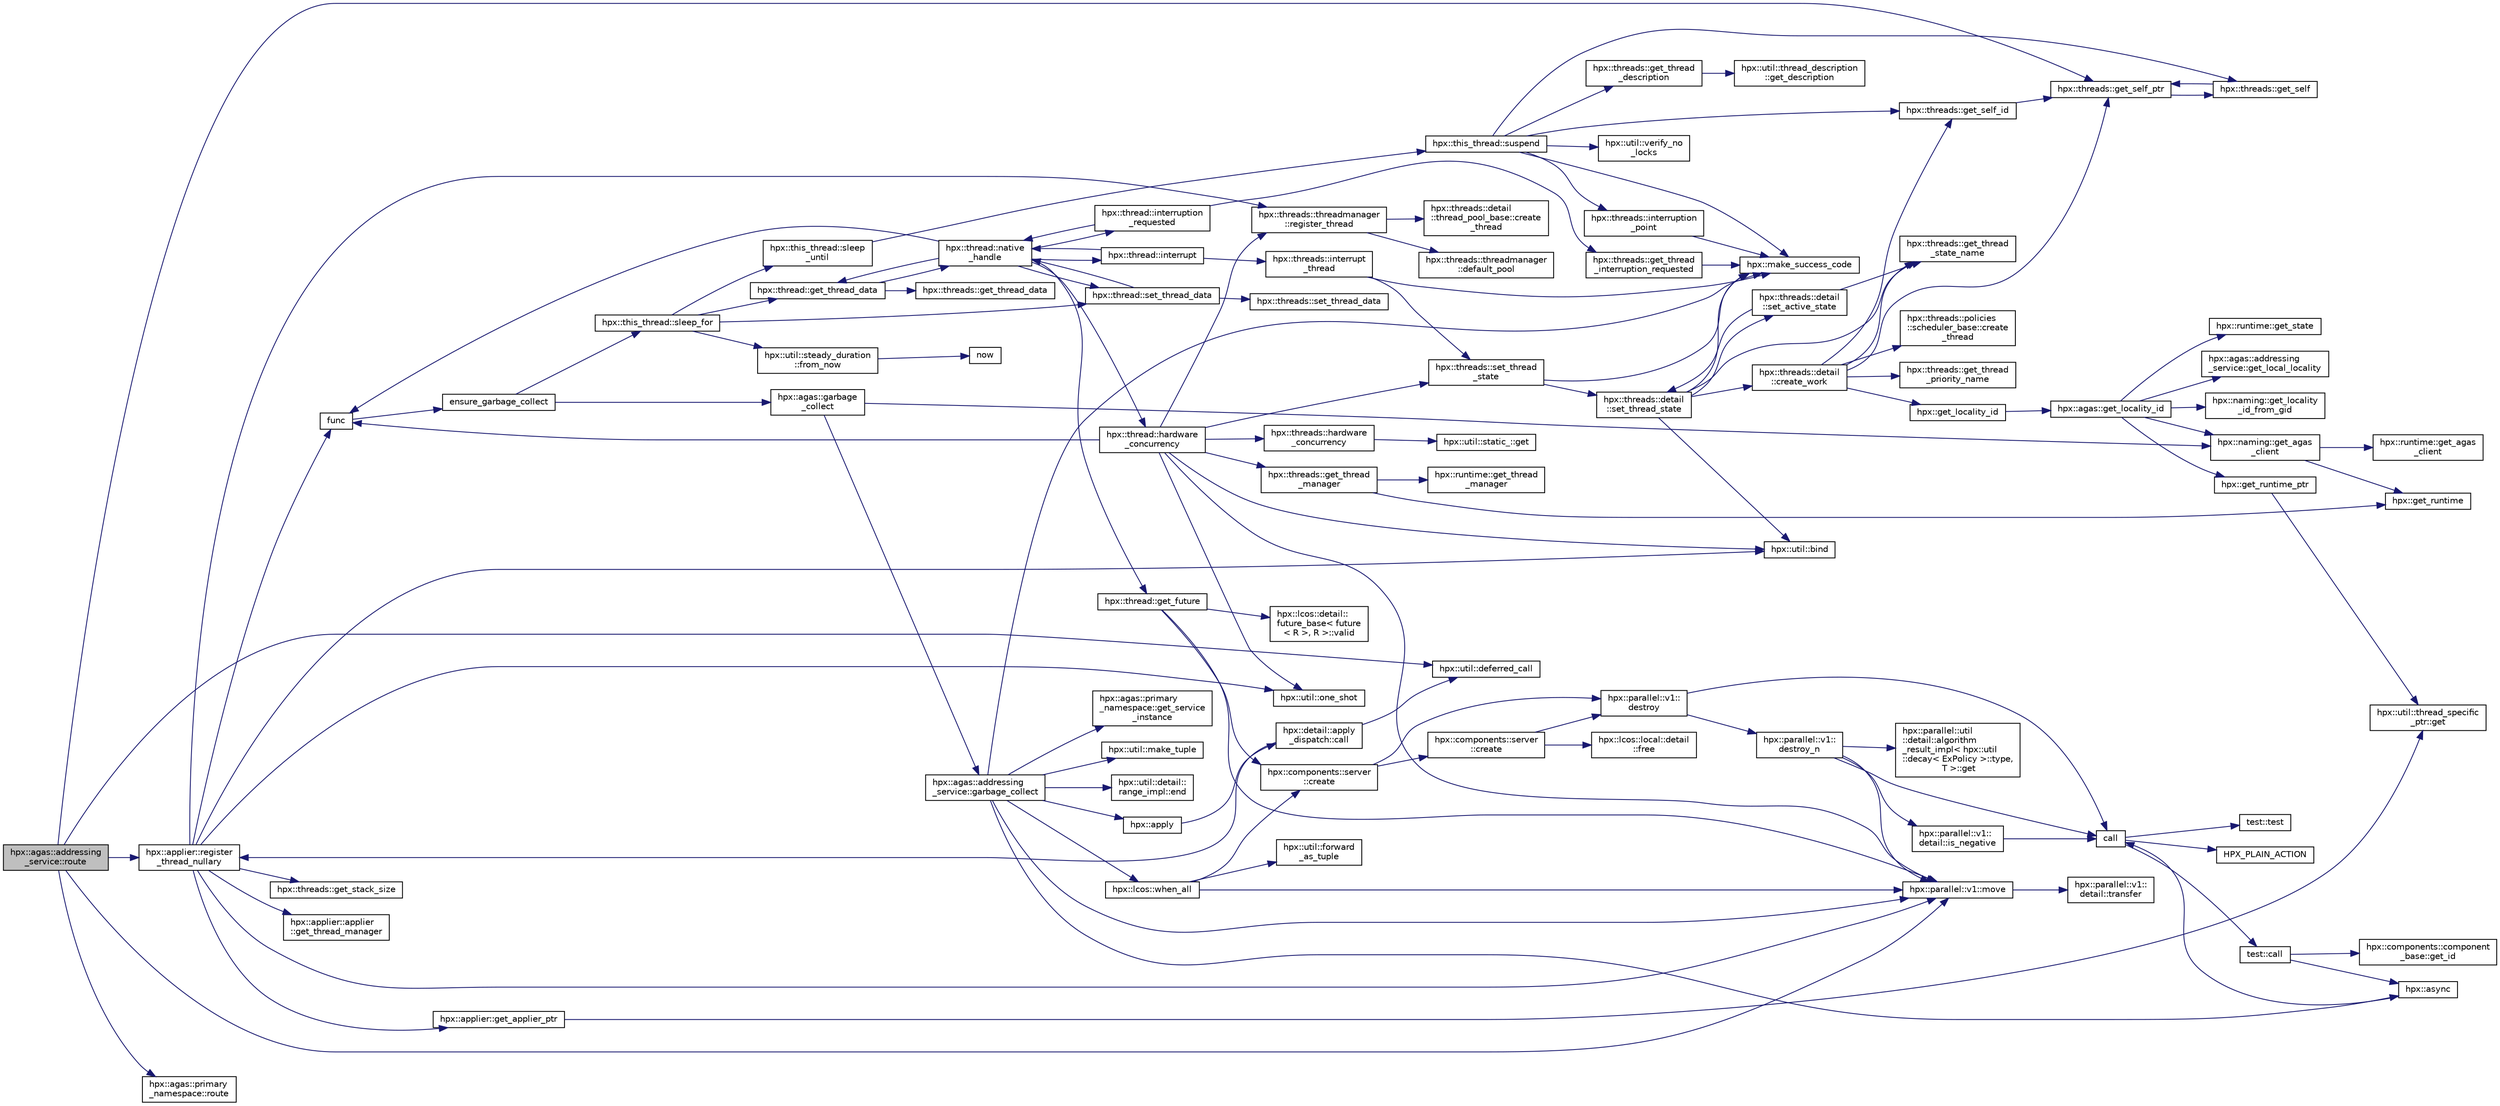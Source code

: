 digraph "hpx::agas::addressing_service::route"
{
  edge [fontname="Helvetica",fontsize="10",labelfontname="Helvetica",labelfontsize="10"];
  node [fontname="Helvetica",fontsize="10",shape=record];
  rankdir="LR";
  Node6997 [label="hpx::agas::addressing\l_service::route",height=0.2,width=0.4,color="black", fillcolor="grey75", style="filled", fontcolor="black"];
  Node6997 -> Node6998 [color="midnightblue",fontsize="10",style="solid",fontname="Helvetica"];
  Node6998 [label="hpx::threads::get_self_ptr",height=0.2,width=0.4,color="black", fillcolor="white", style="filled",URL="$d7/d28/namespacehpx_1_1threads.html#a22877ae347ad884cde3a51397dad6c53"];
  Node6998 -> Node6999 [color="midnightblue",fontsize="10",style="solid",fontname="Helvetica"];
  Node6999 [label="hpx::threads::get_self",height=0.2,width=0.4,color="black", fillcolor="white", style="filled",URL="$d7/d28/namespacehpx_1_1threads.html#a07daf4d6d29233f20d66d41ab7b5b8e8"];
  Node6999 -> Node6998 [color="midnightblue",fontsize="10",style="solid",fontname="Helvetica"];
  Node6997 -> Node7000 [color="midnightblue",fontsize="10",style="solid",fontname="Helvetica"];
  Node7000 [label="hpx::applier::register\l_thread_nullary",height=0.2,width=0.4,color="black", fillcolor="white", style="filled",URL="$d8/dcb/namespacehpx_1_1applier.html#a401cd1145927e58d74d1eb52aaccd936"];
  Node7000 -> Node7001 [color="midnightblue",fontsize="10",style="solid",fontname="Helvetica"];
  Node7001 [label="hpx::applier::get_applier_ptr",height=0.2,width=0.4,color="black", fillcolor="white", style="filled",URL="$d8/dcb/namespacehpx_1_1applier.html#a617483cf2b77ad3a0aa428ade7b35299"];
  Node7001 -> Node7002 [color="midnightblue",fontsize="10",style="solid",fontname="Helvetica"];
  Node7002 [label="hpx::util::thread_specific\l_ptr::get",height=0.2,width=0.4,color="black", fillcolor="white", style="filled",URL="$d4/d4c/structhpx_1_1util_1_1thread__specific__ptr.html#a3b27d8520710478aa41d1f74206bdba9"];
  Node7000 -> Node7003 [color="midnightblue",fontsize="10",style="solid",fontname="Helvetica"];
  Node7003 [label="func",height=0.2,width=0.4,color="black", fillcolor="white", style="filled",URL="$d8/dfd/id__type__ref__counting__1032_8cpp.html#ab811b86ea5107ffb3351fcaa29d2c652"];
  Node7003 -> Node7004 [color="midnightblue",fontsize="10",style="solid",fontname="Helvetica"];
  Node7004 [label="ensure_garbage_collect",height=0.2,width=0.4,color="black", fillcolor="white", style="filled",URL="$d8/dfd/id__type__ref__counting__1032_8cpp.html#a5264b94bf7c262ac0e521fb290d476d5"];
  Node7004 -> Node7005 [color="midnightblue",fontsize="10",style="solid",fontname="Helvetica"];
  Node7005 [label="hpx::this_thread::sleep_for",height=0.2,width=0.4,color="black", fillcolor="white", style="filled",URL="$d9/d52/namespacehpx_1_1this__thread.html#afc042a5a5fa52eef2d1d177a343435cf"];
  Node7005 -> Node7006 [color="midnightblue",fontsize="10",style="solid",fontname="Helvetica"];
  Node7006 [label="hpx::this_thread::sleep\l_until",height=0.2,width=0.4,color="black", fillcolor="white", style="filled",URL="$d9/d52/namespacehpx_1_1this__thread.html#ae12a853980115b23ff0ab8ca06622658"];
  Node7006 -> Node7007 [color="midnightblue",fontsize="10",style="solid",fontname="Helvetica"];
  Node7007 [label="hpx::this_thread::suspend",height=0.2,width=0.4,color="black", fillcolor="white", style="filled",URL="$d9/d52/namespacehpx_1_1this__thread.html#aca220026fb3014c0881d129fe31c0073"];
  Node7007 -> Node6999 [color="midnightblue",fontsize="10",style="solid",fontname="Helvetica"];
  Node7007 -> Node7008 [color="midnightblue",fontsize="10",style="solid",fontname="Helvetica"];
  Node7008 [label="hpx::threads::get_self_id",height=0.2,width=0.4,color="black", fillcolor="white", style="filled",URL="$d7/d28/namespacehpx_1_1threads.html#afafe0f900b9fac3d4ed3c747625c1cfe"];
  Node7008 -> Node6998 [color="midnightblue",fontsize="10",style="solid",fontname="Helvetica"];
  Node7007 -> Node7009 [color="midnightblue",fontsize="10",style="solid",fontname="Helvetica"];
  Node7009 [label="hpx::threads::interruption\l_point",height=0.2,width=0.4,color="black", fillcolor="white", style="filled",URL="$d7/d28/namespacehpx_1_1threads.html#ada6ec56a12b050707311d8c628089059"];
  Node7009 -> Node7010 [color="midnightblue",fontsize="10",style="solid",fontname="Helvetica"];
  Node7010 [label="hpx::make_success_code",height=0.2,width=0.4,color="black", fillcolor="white", style="filled",URL="$d8/d83/namespacehpx.html#a0e8512a8f49e2a6c8185061181419d8f",tooltip="Returns error_code(hpx::success, \"success\", mode). "];
  Node7007 -> Node7011 [color="midnightblue",fontsize="10",style="solid",fontname="Helvetica"];
  Node7011 [label="hpx::util::verify_no\l_locks",height=0.2,width=0.4,color="black", fillcolor="white", style="filled",URL="$df/dad/namespacehpx_1_1util.html#ae0e1837ee6f09b79b26c2e788d2e9fc9"];
  Node7007 -> Node7012 [color="midnightblue",fontsize="10",style="solid",fontname="Helvetica"];
  Node7012 [label="hpx::threads::get_thread\l_description",height=0.2,width=0.4,color="black", fillcolor="white", style="filled",URL="$d7/d28/namespacehpx_1_1threads.html#a42fc18a7a680f4e8bc633a4b4c956701"];
  Node7012 -> Node7013 [color="midnightblue",fontsize="10",style="solid",fontname="Helvetica"];
  Node7013 [label="hpx::util::thread_description\l::get_description",height=0.2,width=0.4,color="black", fillcolor="white", style="filled",URL="$df/d9e/structhpx_1_1util_1_1thread__description.html#a8c834e14eca6eb228188022577f9f952"];
  Node7007 -> Node7010 [color="midnightblue",fontsize="10",style="solid",fontname="Helvetica"];
  Node7005 -> Node7014 [color="midnightblue",fontsize="10",style="solid",fontname="Helvetica"];
  Node7014 [label="hpx::util::steady_duration\l::from_now",height=0.2,width=0.4,color="black", fillcolor="white", style="filled",URL="$d9/d4f/classhpx_1_1util_1_1steady__duration.html#a0132206d767cd0f7395507b40111a153"];
  Node7014 -> Node7015 [color="midnightblue",fontsize="10",style="solid",fontname="Helvetica"];
  Node7015 [label="now",height=0.2,width=0.4,color="black", fillcolor="white", style="filled",URL="$de/db3/1d__stencil__1__omp_8cpp.html#a89e9667753dccfac455bd37a7a3a7b16"];
  Node7005 -> Node7016 [color="midnightblue",fontsize="10",style="solid",fontname="Helvetica"];
  Node7016 [label="hpx::thread::get_thread_data",height=0.2,width=0.4,color="black", fillcolor="white", style="filled",URL="$de/d9b/classhpx_1_1thread.html#a4535ef82cec3b953d2c941d20e3e3904"];
  Node7016 -> Node7017 [color="midnightblue",fontsize="10",style="solid",fontname="Helvetica"];
  Node7017 [label="hpx::threads::get_thread_data",height=0.2,width=0.4,color="black", fillcolor="white", style="filled",URL="$d7/d28/namespacehpx_1_1threads.html#a8737931ff6303807225f735b2b384ae4"];
  Node7016 -> Node7018 [color="midnightblue",fontsize="10",style="solid",fontname="Helvetica"];
  Node7018 [label="hpx::thread::native\l_handle",height=0.2,width=0.4,color="black", fillcolor="white", style="filled",URL="$de/d9b/classhpx_1_1thread.html#acf48190d264ab64c1c4ec99d0b421b5a"];
  Node7018 -> Node7019 [color="midnightblue",fontsize="10",style="solid",fontname="Helvetica"];
  Node7019 [label="hpx::thread::hardware\l_concurrency",height=0.2,width=0.4,color="black", fillcolor="white", style="filled",URL="$de/d9b/classhpx_1_1thread.html#a8e4fff210e02485ba493bc3a2a956c03"];
  Node7019 -> Node7020 [color="midnightblue",fontsize="10",style="solid",fontname="Helvetica"];
  Node7020 [label="hpx::threads::hardware\l_concurrency",height=0.2,width=0.4,color="black", fillcolor="white", style="filled",URL="$d7/d28/namespacehpx_1_1threads.html#aa8752a235478d2ad7b5ac467b63ab527"];
  Node7020 -> Node7021 [color="midnightblue",fontsize="10",style="solid",fontname="Helvetica"];
  Node7021 [label="hpx::util::static_::get",height=0.2,width=0.4,color="black", fillcolor="white", style="filled",URL="$d3/dbb/structhpx_1_1util_1_1static__.html#a2967c633948a3bf17a3b5405ef5a8318"];
  Node7019 -> Node7003 [color="midnightblue",fontsize="10",style="solid",fontname="Helvetica"];
  Node7019 -> Node7022 [color="midnightblue",fontsize="10",style="solid",fontname="Helvetica"];
  Node7022 [label="hpx::util::bind",height=0.2,width=0.4,color="black", fillcolor="white", style="filled",URL="$df/dad/namespacehpx_1_1util.html#ad844caedf82a0173d6909d910c3e48c6"];
  Node7019 -> Node7023 [color="midnightblue",fontsize="10",style="solid",fontname="Helvetica"];
  Node7023 [label="hpx::util::one_shot",height=0.2,width=0.4,color="black", fillcolor="white", style="filled",URL="$df/dad/namespacehpx_1_1util.html#a273e61be42a72415291e0ec0a4f28c7a"];
  Node7019 -> Node7024 [color="midnightblue",fontsize="10",style="solid",fontname="Helvetica"];
  Node7024 [label="hpx::parallel::v1::move",height=0.2,width=0.4,color="black", fillcolor="white", style="filled",URL="$db/db9/namespacehpx_1_1parallel_1_1v1.html#aa7c4ede081ce786c9d1eb1adff495cfc"];
  Node7024 -> Node7025 [color="midnightblue",fontsize="10",style="solid",fontname="Helvetica"];
  Node7025 [label="hpx::parallel::v1::\ldetail::transfer",height=0.2,width=0.4,color="black", fillcolor="white", style="filled",URL="$d2/ddd/namespacehpx_1_1parallel_1_1v1_1_1detail.html#ab1b56a05e1885ca7cc7ffa1804dd2f3c"];
  Node7019 -> Node7026 [color="midnightblue",fontsize="10",style="solid",fontname="Helvetica"];
  Node7026 [label="hpx::threads::get_thread\l_manager",height=0.2,width=0.4,color="black", fillcolor="white", style="filled",URL="$d7/d28/namespacehpx_1_1threads.html#a076973c3a53beadde7d967e22c4f6cce"];
  Node7026 -> Node7027 [color="midnightblue",fontsize="10",style="solid",fontname="Helvetica"];
  Node7027 [label="hpx::get_runtime",height=0.2,width=0.4,color="black", fillcolor="white", style="filled",URL="$d8/d83/namespacehpx.html#aef902cc6c7dd3b9fbadf34d1e850a070"];
  Node7026 -> Node7028 [color="midnightblue",fontsize="10",style="solid",fontname="Helvetica"];
  Node7028 [label="hpx::runtime::get_thread\l_manager",height=0.2,width=0.4,color="black", fillcolor="white", style="filled",URL="$d0/d7b/classhpx_1_1runtime.html#a865b12d57fcd44a8d3dda3e35414f563"];
  Node7019 -> Node7029 [color="midnightblue",fontsize="10",style="solid",fontname="Helvetica"];
  Node7029 [label="hpx::threads::threadmanager\l::register_thread",height=0.2,width=0.4,color="black", fillcolor="white", style="filled",URL="$d5/daa/classhpx_1_1threads_1_1threadmanager.html#a7f79c7578e08a60ca45eb276ce8133d8"];
  Node7029 -> Node7030 [color="midnightblue",fontsize="10",style="solid",fontname="Helvetica"];
  Node7030 [label="hpx::threads::threadmanager\l::default_pool",height=0.2,width=0.4,color="black", fillcolor="white", style="filled",URL="$d5/daa/classhpx_1_1threads_1_1threadmanager.html#a851f067d03b5dd1c5e6a9a6a841e05df"];
  Node7029 -> Node7031 [color="midnightblue",fontsize="10",style="solid",fontname="Helvetica"];
  Node7031 [label="hpx::threads::detail\l::thread_pool_base::create\l_thread",height=0.2,width=0.4,color="black", fillcolor="white", style="filled",URL="$de/dae/classhpx_1_1threads_1_1detail_1_1thread__pool__base.html#ad35d3779eef6f4528e62a26d71b34b34"];
  Node7019 -> Node7032 [color="midnightblue",fontsize="10",style="solid",fontname="Helvetica"];
  Node7032 [label="hpx::threads::set_thread\l_state",height=0.2,width=0.4,color="black", fillcolor="white", style="filled",URL="$d7/d28/namespacehpx_1_1threads.html#ac0690ad16ad778bcc79dcd727cc33025",tooltip="Set the thread state of the thread referenced by the thread_id id. "];
  Node7032 -> Node7010 [color="midnightblue",fontsize="10",style="solid",fontname="Helvetica"];
  Node7032 -> Node7033 [color="midnightblue",fontsize="10",style="solid",fontname="Helvetica"];
  Node7033 [label="hpx::threads::detail\l::set_thread_state",height=0.2,width=0.4,color="black", fillcolor="white", style="filled",URL="$d2/dd1/namespacehpx_1_1threads_1_1detail.html#af85ddc854c4a149bf1738eb1b111b9ab"];
  Node7033 -> Node7034 [color="midnightblue",fontsize="10",style="solid",fontname="Helvetica"];
  Node7034 [label="hpx::threads::get_thread\l_state_name",height=0.2,width=0.4,color="black", fillcolor="white", style="filled",URL="$d7/d28/namespacehpx_1_1threads.html#a26f91ea8d2195f165c033241c5cd11db"];
  Node7033 -> Node7010 [color="midnightblue",fontsize="10",style="solid",fontname="Helvetica"];
  Node7033 -> Node7022 [color="midnightblue",fontsize="10",style="solid",fontname="Helvetica"];
  Node7033 -> Node7035 [color="midnightblue",fontsize="10",style="solid",fontname="Helvetica"];
  Node7035 [label="hpx::threads::detail\l::set_active_state",height=0.2,width=0.4,color="black", fillcolor="white", style="filled",URL="$d2/dd1/namespacehpx_1_1threads_1_1detail.html#a45884a5bf04ad66a4f259231a3947e76"];
  Node7035 -> Node7034 [color="midnightblue",fontsize="10",style="solid",fontname="Helvetica"];
  Node7035 -> Node7033 [color="midnightblue",fontsize="10",style="solid",fontname="Helvetica"];
  Node7033 -> Node7036 [color="midnightblue",fontsize="10",style="solid",fontname="Helvetica"];
  Node7036 [label="hpx::threads::detail\l::create_work",height=0.2,width=0.4,color="black", fillcolor="white", style="filled",URL="$d2/dd1/namespacehpx_1_1threads_1_1detail.html#ae22384a3c1b1a1940032fad068fb54b1"];
  Node7036 -> Node7034 [color="midnightblue",fontsize="10",style="solid",fontname="Helvetica"];
  Node7036 -> Node7037 [color="midnightblue",fontsize="10",style="solid",fontname="Helvetica"];
  Node7037 [label="hpx::threads::get_thread\l_priority_name",height=0.2,width=0.4,color="black", fillcolor="white", style="filled",URL="$d7/d28/namespacehpx_1_1threads.html#a9c6b2fec0c1cf5b06ff83ce756ca6d42"];
  Node7036 -> Node6998 [color="midnightblue",fontsize="10",style="solid",fontname="Helvetica"];
  Node7036 -> Node7008 [color="midnightblue",fontsize="10",style="solid",fontname="Helvetica"];
  Node7036 -> Node7038 [color="midnightblue",fontsize="10",style="solid",fontname="Helvetica"];
  Node7038 [label="hpx::get_locality_id",height=0.2,width=0.4,color="black", fillcolor="white", style="filled",URL="$d8/d83/namespacehpx.html#a158d7c54a657bb364c1704033010697b",tooltip="Return the number of the locality this function is being called from. "];
  Node7038 -> Node7039 [color="midnightblue",fontsize="10",style="solid",fontname="Helvetica"];
  Node7039 [label="hpx::agas::get_locality_id",height=0.2,width=0.4,color="black", fillcolor="white", style="filled",URL="$dc/d54/namespacehpx_1_1agas.html#a491cc2ddecdf0f1a9129900caa6a4d3e"];
  Node7039 -> Node7040 [color="midnightblue",fontsize="10",style="solid",fontname="Helvetica"];
  Node7040 [label="hpx::get_runtime_ptr",height=0.2,width=0.4,color="black", fillcolor="white", style="filled",URL="$d8/d83/namespacehpx.html#af29daf2bb3e01b4d6495a1742b6cce64"];
  Node7040 -> Node7002 [color="midnightblue",fontsize="10",style="solid",fontname="Helvetica"];
  Node7039 -> Node7041 [color="midnightblue",fontsize="10",style="solid",fontname="Helvetica"];
  Node7041 [label="hpx::runtime::get_state",height=0.2,width=0.4,color="black", fillcolor="white", style="filled",URL="$d0/d7b/classhpx_1_1runtime.html#ab405f80e060dac95d624520f38b0524c"];
  Node7039 -> Node7042 [color="midnightblue",fontsize="10",style="solid",fontname="Helvetica"];
  Node7042 [label="hpx::naming::get_agas\l_client",height=0.2,width=0.4,color="black", fillcolor="white", style="filled",URL="$d4/dc9/namespacehpx_1_1naming.html#a0408fffd5d34b620712a801b0ae3b032"];
  Node7042 -> Node7027 [color="midnightblue",fontsize="10",style="solid",fontname="Helvetica"];
  Node7042 -> Node7043 [color="midnightblue",fontsize="10",style="solid",fontname="Helvetica"];
  Node7043 [label="hpx::runtime::get_agas\l_client",height=0.2,width=0.4,color="black", fillcolor="white", style="filled",URL="$d0/d7b/classhpx_1_1runtime.html#aeb5dddd30d6b9861669af8ad44d1a96a"];
  Node7039 -> Node7044 [color="midnightblue",fontsize="10",style="solid",fontname="Helvetica"];
  Node7044 [label="hpx::agas::addressing\l_service::get_local_locality",height=0.2,width=0.4,color="black", fillcolor="white", style="filled",URL="$db/d58/structhpx_1_1agas_1_1addressing__service.html#ab52c19a37c2a7a006c6c15f90ad0539c"];
  Node7039 -> Node7045 [color="midnightblue",fontsize="10",style="solid",fontname="Helvetica"];
  Node7045 [label="hpx::naming::get_locality\l_id_from_gid",height=0.2,width=0.4,color="black", fillcolor="white", style="filled",URL="$d4/dc9/namespacehpx_1_1naming.html#a7fd43037784560bd04fda9b49e33529f"];
  Node7036 -> Node7046 [color="midnightblue",fontsize="10",style="solid",fontname="Helvetica"];
  Node7046 [label="hpx::threads::policies\l::scheduler_base::create\l_thread",height=0.2,width=0.4,color="black", fillcolor="white", style="filled",URL="$dd/d7e/structhpx_1_1threads_1_1policies_1_1scheduler__base.html#ad3b05cd7f363cc8e8410ce368c3794e0"];
  Node7018 -> Node7047 [color="midnightblue",fontsize="10",style="solid",fontname="Helvetica"];
  Node7047 [label="hpx::thread::interrupt",height=0.2,width=0.4,color="black", fillcolor="white", style="filled",URL="$de/d9b/classhpx_1_1thread.html#ac34d0d033aa743c476a79dbc2e1a8a39"];
  Node7047 -> Node7048 [color="midnightblue",fontsize="10",style="solid",fontname="Helvetica"];
  Node7048 [label="hpx::threads::interrupt\l_thread",height=0.2,width=0.4,color="black", fillcolor="white", style="filled",URL="$d7/d28/namespacehpx_1_1threads.html#a6bdda1a2aab61b9b13d274b5155d7e73"];
  Node7048 -> Node7010 [color="midnightblue",fontsize="10",style="solid",fontname="Helvetica"];
  Node7048 -> Node7032 [color="midnightblue",fontsize="10",style="solid",fontname="Helvetica"];
  Node7047 -> Node7018 [color="midnightblue",fontsize="10",style="solid",fontname="Helvetica"];
  Node7018 -> Node7049 [color="midnightblue",fontsize="10",style="solid",fontname="Helvetica"];
  Node7049 [label="hpx::thread::interruption\l_requested",height=0.2,width=0.4,color="black", fillcolor="white", style="filled",URL="$de/d9b/classhpx_1_1thread.html#a33276bb4c20bbb0b1978944e18ef71b8"];
  Node7049 -> Node7050 [color="midnightblue",fontsize="10",style="solid",fontname="Helvetica"];
  Node7050 [label="hpx::threads::get_thread\l_interruption_requested",height=0.2,width=0.4,color="black", fillcolor="white", style="filled",URL="$d7/d28/namespacehpx_1_1threads.html#ae64a7fdb8b5c8bac7be0c8282672a03b"];
  Node7050 -> Node7010 [color="midnightblue",fontsize="10",style="solid",fontname="Helvetica"];
  Node7049 -> Node7018 [color="midnightblue",fontsize="10",style="solid",fontname="Helvetica"];
  Node7018 -> Node7051 [color="midnightblue",fontsize="10",style="solid",fontname="Helvetica"];
  Node7051 [label="hpx::thread::get_future",height=0.2,width=0.4,color="black", fillcolor="white", style="filled",URL="$de/d9b/classhpx_1_1thread.html#a87fdb0d8da826366fc190ed224900a64"];
  Node7051 -> Node7052 [color="midnightblue",fontsize="10",style="solid",fontname="Helvetica"];
  Node7052 [label="hpx::lcos::detail::\lfuture_base\< future\l\< R \>, R \>::valid",height=0.2,width=0.4,color="black", fillcolor="white", style="filled",URL="$d5/dd7/classhpx_1_1lcos_1_1detail_1_1future__base.html#aaf7beb7374815614363033bd96573e75"];
  Node7051 -> Node7053 [color="midnightblue",fontsize="10",style="solid",fontname="Helvetica"];
  Node7053 [label="hpx::components::server\l::create",height=0.2,width=0.4,color="black", fillcolor="white", style="filled",URL="$d2/da2/namespacehpx_1_1components_1_1server.html#ac776c89f3d68ceb910e8cee9fa937ab4",tooltip="Create arrays of components using their default constructor. "];
  Node7053 -> Node7054 [color="midnightblue",fontsize="10",style="solid",fontname="Helvetica"];
  Node7054 [label="hpx::components::server\l::create",height=0.2,width=0.4,color="black", fillcolor="white", style="filled",URL="$d2/da2/namespacehpx_1_1components_1_1server.html#a77d26de181c97b444565e230577981bd"];
  Node7054 -> Node7055 [color="midnightblue",fontsize="10",style="solid",fontname="Helvetica"];
  Node7055 [label="hpx::lcos::local::detail\l::free",height=0.2,width=0.4,color="black", fillcolor="white", style="filled",URL="$d4/dcb/namespacehpx_1_1lcos_1_1local_1_1detail.html#a55a940f019734e9bb045dc123cd80e48"];
  Node7054 -> Node7056 [color="midnightblue",fontsize="10",style="solid",fontname="Helvetica"];
  Node7056 [label="hpx::parallel::v1::\ldestroy",height=0.2,width=0.4,color="black", fillcolor="white", style="filled",URL="$db/db9/namespacehpx_1_1parallel_1_1v1.html#acf303558375048e8a7cc9a2c2e09477f"];
  Node7056 -> Node7057 [color="midnightblue",fontsize="10",style="solid",fontname="Helvetica"];
  Node7057 [label="call",height=0.2,width=0.4,color="black", fillcolor="white", style="filled",URL="$d2/d67/promise__1620_8cpp.html#a58357f0b82bc761e1d0b9091ed563a70"];
  Node7057 -> Node7058 [color="midnightblue",fontsize="10",style="solid",fontname="Helvetica"];
  Node7058 [label="test::test",height=0.2,width=0.4,color="black", fillcolor="white", style="filled",URL="$d8/d89/structtest.html#ab42d5ece712d716b04cb3f686f297a26"];
  Node7057 -> Node7059 [color="midnightblue",fontsize="10",style="solid",fontname="Helvetica"];
  Node7059 [label="HPX_PLAIN_ACTION",height=0.2,width=0.4,color="black", fillcolor="white", style="filled",URL="$d2/d67/promise__1620_8cpp.html#ab96aab827a4b1fcaf66cfe0ba83fef23"];
  Node7057 -> Node7060 [color="midnightblue",fontsize="10",style="solid",fontname="Helvetica"];
  Node7060 [label="test::call",height=0.2,width=0.4,color="black", fillcolor="white", style="filled",URL="$d8/d89/structtest.html#aeb29e7ed6518b9426ccf1344c52620ae"];
  Node7060 -> Node7061 [color="midnightblue",fontsize="10",style="solid",fontname="Helvetica"];
  Node7061 [label="hpx::async",height=0.2,width=0.4,color="black", fillcolor="white", style="filled",URL="$d8/d83/namespacehpx.html#acb7d8e37b73b823956ce144f9a57eaa4"];
  Node7061 -> Node7057 [color="midnightblue",fontsize="10",style="solid",fontname="Helvetica"];
  Node7060 -> Node7062 [color="midnightblue",fontsize="10",style="solid",fontname="Helvetica"];
  Node7062 [label="hpx::components::component\l_base::get_id",height=0.2,width=0.4,color="black", fillcolor="white", style="filled",URL="$d2/de6/classhpx_1_1components_1_1component__base.html#a4c8fd93514039bdf01c48d66d82b19cd"];
  Node7056 -> Node7063 [color="midnightblue",fontsize="10",style="solid",fontname="Helvetica"];
  Node7063 [label="hpx::parallel::v1::\ldestroy_n",height=0.2,width=0.4,color="black", fillcolor="white", style="filled",URL="$db/db9/namespacehpx_1_1parallel_1_1v1.html#a71d0691132a300690163f5636bcd5bd3"];
  Node7063 -> Node7064 [color="midnightblue",fontsize="10",style="solid",fontname="Helvetica"];
  Node7064 [label="hpx::parallel::v1::\ldetail::is_negative",height=0.2,width=0.4,color="black", fillcolor="white", style="filled",URL="$d2/ddd/namespacehpx_1_1parallel_1_1v1_1_1detail.html#adf2e40fc4b20ad0fd442ee3118a4d527"];
  Node7064 -> Node7057 [color="midnightblue",fontsize="10",style="solid",fontname="Helvetica"];
  Node7063 -> Node7065 [color="midnightblue",fontsize="10",style="solid",fontname="Helvetica"];
  Node7065 [label="hpx::parallel::util\l::detail::algorithm\l_result_impl\< hpx::util\l::decay\< ExPolicy \>::type,\l T \>::get",height=0.2,width=0.4,color="black", fillcolor="white", style="filled",URL="$d2/d42/structhpx_1_1parallel_1_1util_1_1detail_1_1algorithm__result__impl.html#ab5b051e8ec74eff5e0e62fd63f5d377e"];
  Node7063 -> Node7024 [color="midnightblue",fontsize="10",style="solid",fontname="Helvetica"];
  Node7063 -> Node7057 [color="midnightblue",fontsize="10",style="solid",fontname="Helvetica"];
  Node7053 -> Node7056 [color="midnightblue",fontsize="10",style="solid",fontname="Helvetica"];
  Node7051 -> Node7024 [color="midnightblue",fontsize="10",style="solid",fontname="Helvetica"];
  Node7018 -> Node7016 [color="midnightblue",fontsize="10",style="solid",fontname="Helvetica"];
  Node7018 -> Node7066 [color="midnightblue",fontsize="10",style="solid",fontname="Helvetica"];
  Node7066 [label="hpx::thread::set_thread_data",height=0.2,width=0.4,color="black", fillcolor="white", style="filled",URL="$de/d9b/classhpx_1_1thread.html#a7317a3cf5251f3b33c990449570d4cea"];
  Node7066 -> Node7067 [color="midnightblue",fontsize="10",style="solid",fontname="Helvetica"];
  Node7067 [label="hpx::threads::set_thread_data",height=0.2,width=0.4,color="black", fillcolor="white", style="filled",URL="$d7/d28/namespacehpx_1_1threads.html#a00a625acc149fce3ae38e4340454acf7"];
  Node7066 -> Node7018 [color="midnightblue",fontsize="10",style="solid",fontname="Helvetica"];
  Node7018 -> Node7003 [color="midnightblue",fontsize="10",style="solid",fontname="Helvetica"];
  Node7005 -> Node7066 [color="midnightblue",fontsize="10",style="solid",fontname="Helvetica"];
  Node7004 -> Node7068 [color="midnightblue",fontsize="10",style="solid",fontname="Helvetica"];
  Node7068 [label="hpx::agas::garbage\l_collect",height=0.2,width=0.4,color="black", fillcolor="white", style="filled",URL="$dc/d54/namespacehpx_1_1agas.html#a951337adc4f9bd6df00a50737468e911"];
  Node7068 -> Node7042 [color="midnightblue",fontsize="10",style="solid",fontname="Helvetica"];
  Node7068 -> Node7069 [color="midnightblue",fontsize="10",style="solid",fontname="Helvetica"];
  Node7069 [label="hpx::agas::addressing\l_service::garbage_collect",height=0.2,width=0.4,color="black", fillcolor="white", style="filled",URL="$db/d58/structhpx_1_1agas_1_1addressing__service.html#a87dcae0eacf6e62d5103ebf516d86f63"];
  Node7069 -> Node7010 [color="midnightblue",fontsize="10",style="solid",fontname="Helvetica"];
  Node7069 -> Node7070 [color="midnightblue",fontsize="10",style="solid",fontname="Helvetica"];
  Node7070 [label="hpx::agas::primary\l_namespace::get_service\l_instance",height=0.2,width=0.4,color="black", fillcolor="white", style="filled",URL="$d1/d43/structhpx_1_1agas_1_1primary__namespace.html#a7630ff0f30ff8c23b13b4672c5350e2e"];
  Node7069 -> Node7071 [color="midnightblue",fontsize="10",style="solid",fontname="Helvetica"];
  Node7071 [label="hpx::util::make_tuple",height=0.2,width=0.4,color="black", fillcolor="white", style="filled",URL="$df/dad/namespacehpx_1_1util.html#a06fa74211a987d208e013f400a9f5328"];
  Node7069 -> Node7072 [color="midnightblue",fontsize="10",style="solid",fontname="Helvetica"];
  Node7072 [label="hpx::util::detail::\lrange_impl::end",height=0.2,width=0.4,color="black", fillcolor="white", style="filled",URL="$d4/d4a/namespacehpx_1_1util_1_1detail_1_1range__impl.html#afb2ea48b0902f52ee4d8b764807b4316"];
  Node7069 -> Node7073 [color="midnightblue",fontsize="10",style="solid",fontname="Helvetica"];
  Node7073 [label="hpx::apply",height=0.2,width=0.4,color="black", fillcolor="white", style="filled",URL="$d8/d83/namespacehpx.html#aa87762f0db0731d385f3fdfdb25d59fc"];
  Node7073 -> Node7074 [color="midnightblue",fontsize="10",style="solid",fontname="Helvetica"];
  Node7074 [label="hpx::detail::apply\l_dispatch::call",height=0.2,width=0.4,color="black", fillcolor="white", style="filled",URL="$db/de8/structhpx_1_1detail_1_1apply__dispatch.html#a0755fab16d281e74bcff0f8045be9459"];
  Node7074 -> Node7000 [color="midnightblue",fontsize="10",style="solid",fontname="Helvetica"];
  Node7074 -> Node7075 [color="midnightblue",fontsize="10",style="solid",fontname="Helvetica"];
  Node7075 [label="hpx::util::deferred_call",height=0.2,width=0.4,color="black", fillcolor="white", style="filled",URL="$df/dad/namespacehpx_1_1util.html#acdded623c658a7a3436f7e76bc9d881c"];
  Node7069 -> Node7024 [color="midnightblue",fontsize="10",style="solid",fontname="Helvetica"];
  Node7069 -> Node7061 [color="midnightblue",fontsize="10",style="solid",fontname="Helvetica"];
  Node7069 -> Node7076 [color="midnightblue",fontsize="10",style="solid",fontname="Helvetica"];
  Node7076 [label="hpx::lcos::when_all",height=0.2,width=0.4,color="black", fillcolor="white", style="filled",URL="$d2/dc9/namespacehpx_1_1lcos.html#a1a6fb024d8690923fb185d5aee204d54"];
  Node7076 -> Node7077 [color="midnightblue",fontsize="10",style="solid",fontname="Helvetica"];
  Node7077 [label="hpx::util::forward\l_as_tuple",height=0.2,width=0.4,color="black", fillcolor="white", style="filled",URL="$df/dad/namespacehpx_1_1util.html#ab7c31e3f24c3302a4f67b6735a6fa597"];
  Node7076 -> Node7024 [color="midnightblue",fontsize="10",style="solid",fontname="Helvetica"];
  Node7076 -> Node7053 [color="midnightblue",fontsize="10",style="solid",fontname="Helvetica"];
  Node7000 -> Node7022 [color="midnightblue",fontsize="10",style="solid",fontname="Helvetica"];
  Node7000 -> Node7023 [color="midnightblue",fontsize="10",style="solid",fontname="Helvetica"];
  Node7000 -> Node7024 [color="midnightblue",fontsize="10",style="solid",fontname="Helvetica"];
  Node7000 -> Node7078 [color="midnightblue",fontsize="10",style="solid",fontname="Helvetica"];
  Node7078 [label="hpx::threads::get_stack_size",height=0.2,width=0.4,color="black", fillcolor="white", style="filled",URL="$d7/d28/namespacehpx_1_1threads.html#af597241b3c2785150be206737ca04aa6",tooltip="The get_stack_size function is part of the thread related API. It. "];
  Node7000 -> Node7079 [color="midnightblue",fontsize="10",style="solid",fontname="Helvetica"];
  Node7079 [label="hpx::applier::applier\l::get_thread_manager",height=0.2,width=0.4,color="black", fillcolor="white", style="filled",URL="$da/dcb/classhpx_1_1applier_1_1applier.html#acc36d583973701e573be39da97bba866",tooltip="Access the thread-manager instance associated with this applier. "];
  Node7000 -> Node7029 [color="midnightblue",fontsize="10",style="solid",fontname="Helvetica"];
  Node6997 -> Node7075 [color="midnightblue",fontsize="10",style="solid",fontname="Helvetica"];
  Node6997 -> Node7024 [color="midnightblue",fontsize="10",style="solid",fontname="Helvetica"];
  Node6997 -> Node7080 [color="midnightblue",fontsize="10",style="solid",fontname="Helvetica"];
  Node7080 [label="hpx::agas::primary\l_namespace::route",height=0.2,width=0.4,color="black", fillcolor="white", style="filled",URL="$d1/d43/structhpx_1_1agas_1_1primary__namespace.html#ade499e905ec7d763ef58c0cfb36be7bb"];
}

